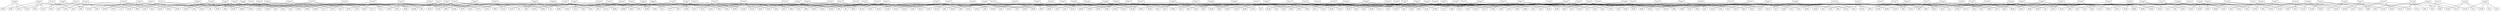 graph {
T3371 [shape=box];
T3371 -- E2e3;
T3371 -- E72;
T3371 -- E139;
T3371 -- E191;
T2663 [shape=box];
T2663 -- E9a;
T2663 -- E2;
T2663 -- E44;
T2663 -- Eee;
T1063 [shape=box];
T1063 -- E38f;
T1063 -- E10e;
T1063 -- E79;
T1063 -- E67;
T2731 [shape=box];
T2731 -- E1eb;
T2731 -- E9;
T2731 -- Efa;
T2731 -- E27b;
T2711 [shape=box];
T2711 -- E24d;
T2711 -- E1e7;
T2711 -- E213;
T2711 -- Edf;
T1087 [shape=box];
T1087 -- E5f;
T1087 -- E23;
T1087 -- E165;
T1087 -- Efd;
T2767 [shape=box];
T2767 -- E147;
T2767 -- Ece;
T2767 -- E193;
T2767 -- E146;
T1951 [shape=box];
T1951 -- E223;
T1951 -- E37f;
T1951 -- E265;
T1951 -- E27d;
T2347 [shape=box];
T2347 -- E1d9;
T2347 -- E203;
T2347 -- E295;
T2347 -- E19b;
T2243 [shape=box];
T2243 -- E8a;
T2243 -- E12a;
T2243 -- E176;
T2243 -- E7c;
T3019 [shape=box];
T3019 -- E18b;
T3019 -- E1b3;
T3019 -- E37;
T3019 -- E10d;
T2851 [shape=box];
T2851 -- E59;
T2851 -- E1f;
T2851 -- Ee9;
T2851 -- E47;
T2267 [shape=box];
T2267 -- Edf;
T2267 -- Ef2;
T2267 -- E5d;
T2267 -- Ea;
T2351 [shape=box];
T2351 -- E85;
T2351 -- E3a;
T2351 -- E13f;
T2351 -- Eea;
T1373 [shape=box];
T1373 -- Ee6;
T1373 -- E199;
T1373 -- E93;
T1373 -- Ef6;
T2917 [shape=box];
T2917 -- E157;
T2917 -- Eb2;
T2917 -- E123;
T2917 -- E3e;
T2423 [shape=box];
T2423 -- E203;
T2423 -- E5c;
T2423 -- E14b;
T2423 -- E171;
T3331 [shape=box];
T3331 -- E1b;
T3331 -- E10a;
T3331 -- E6e;
T3331 -- E8b;
T1297 [shape=box];
T1297 -- E36;
T1297 -- Eba;
T1297 -- Ee;
T1297 -- Ea;
T3923 [shape=box];
T3923 -- E76;
T3923 -- E101;
T3923 -- E126;
T3923 -- E9;
T1571 [shape=box];
T1571 -- Ecd;
T1571 -- E96;
T1571 -- Ebc;
T1571 -- E105;
T3461 [shape=box];
T3461 -- E109;
T3461 -- E156;
T3461 -- E8c;
T3461 -- E183;
T1291 [shape=box];
T1291 -- E115;
T1291 -- E7a;
T1291 -- E123;
T1291 -- E10e;
T2179 [shape=box];
T2179 -- E5d;
T2179 -- E32;
T2179 -- Ecb;
T2179 -- Eae;
T2153 [shape=box];
T2153 -- E211;
T2153 -- E33b;
T2153 -- E2df;
T2153 -- E35b;
T2621 [shape=box];
T2621 -- E327;
T2621 -- Edb;
T2621 -- E135;
T2621 -- E3df;
T3347 [shape=box];
T3347 -- E293;
T3347 -- E5;
T3347 -- E2eb;
T3347 -- E12f;
T3001 [shape=box];
T3001 -- E71;
T3001 -- E297;
T3001 -- E33f;
T3001 -- E185;
T2707 [shape=box];
T2707 -- E1c9;
T2707 -- E51;
T2707 -- Ebd;
T2707 -- E19f;
T3041 [shape=box];
T3041 -- E161;
T3041 -- E265;
T3041 -- E245;
T3041 -- E1f5;
T1709 [shape=box];
T1709 -- E1a1;
T1709 -- E1ed;
T1709 -- Ebc;
T1709 -- E34f;
T2837 [shape=box];
T2837 -- E116;
T2837 -- E43;
T2837 -- E56;
T2837 -- E1a9;
T1741 [shape=box];
T1741 -- Ede;
T1741 -- E121;
T1741 -- E91;
T1741 -- E4a;
T2383 [shape=box];
T2383 -- E18;
T2383 -- E12b;
T2383 -- E4f;
T2383 -- E6e;
T1823 [shape=box];
T1823 -- E33f;
T1823 -- E211;
T1823 -- E24f;
T1823 -- E207;
T2003 [shape=box];
T2003 -- E337;
T2003 -- E86;
T2003 -- E183;
T2003 -- E83;
T1367 [shape=box];
T1367 -- E74;
T1367 -- E9e;
T1367 -- Efa;
T1367 -- E1ae;
T3733 [shape=box];
T3733 -- Eb9;
T3733 -- E1e1;
T3733 -- E4;
T3733 -- E2e7;
T3607 [shape=box];
T3607 -- Ecf;
T3607 -- E71;
T3607 -- E35;
T3607 -- Ee7;
T1559 [shape=box];
T1559 -- E12f;
T1559 -- E2fb;
T1559 -- E35b;
T1559 -- E4d;
T2617 [shape=box];
T2617 -- E12;
T2617 -- E79;
T2617 -- E1c;
T2617 -- E185;
T1249 [shape=box];
T1249 -- Edc;
T1249 -- E20d;
T1249 -- Eb3;
T1249 -- E1b3;
T1019 [shape=box];
T1019 -- E1db;
T1019 -- E12d;
T1019 -- E137;
T1019 -- E11;
T1451 [shape=box];
T1451 -- E295;
T1451 -- Ec6;
T1451 -- Ef;
T1451 -- E127;
T1433 [shape=box];
T1433 -- E273;
T1433 -- E27;
T1433 -- E2db;
T1433 -- Eb5;
T3803 [shape=box];
T3803 -- E32;
T3803 -- Ee9;
T3803 -- E7d;
T3803 -- E3e;
T3181 [shape=box];
T3181 -- E117;
T3181 -- E1ae;
T3181 -- E1c3;
T3181 -- E8a;
T1831 [shape=box];
T1831 -- E24b;
T1831 -- E1bb;
T1831 -- E3df;
T1831 -- E147;
T2843 [shape=box];
T2843 -- E1c5;
T2843 -- E137;
T2843 -- Ecd;
T2843 -- E4f;
T3691 [shape=box];
T3691 -- E7c;
T3691 -- E9b;
T3691 -- E9e;
T3691 -- E1c9;
T1327 [shape=box];
T1327 -- E111;
T1327 -- E126;
T1327 -- E12e;
T1327 -- E15b;
T1669 [shape=box];
T1669 -- E20b;
T1669 -- E149;
T1669 -- E22b;
T1669 -- E8b;
T2819 [shape=box];
T2819 -- E4c;
T2819 -- E29f;
T2819 -- E1d7;
T2819 -- E109;
T1873 [shape=box];
T1873 -- E2f;
T1873 -- E2b;
T1873 -- E133;
T1873 -- E103;
T2441 [shape=box];
T2441 -- E15e;
T2441 -- E21f;
T2441 -- E7d;
T2441 -- E17;
T1867 [shape=box];
T1867 -- E199;
T1867 -- E297;
T1867 -- E38f;
T1867 -- Ee3;
T1993 [shape=box];
T1993 -- E13f;
T1993 -- E56;
T1993 -- E92;
T1993 -- E121;
T2087 [shape=box];
T2087 -- E28f;
T2087 -- E2d3;
T2087 -- E24b;
T2087 -- E28d;
T1973 [shape=box];
T1973 -- E2eb;
T1973 -- E20b;
T1973 -- E23b;
T1973 -- E31b;
T2579 [shape=box];
T2579 -- Ee1;
T2579 -- Ebd;
T2579 -- E215;
T2579 -- E12a;
T1583 [shape=box];
T1583 -- E1c5;
T1583 -- E10d;
T1583 -- E7;
T1583 -- E1ed;
T2971 [shape=box];
T2971 -- E5c;
T2971 -- E107;
T2971 -- Eee;
T2971 -- E1a9;
T3719 [shape=box];
T3719 -- E99;
T3719 -- E8c;
T3719 -- E1f5;
T3719 -- Eca;
T1151 [shape=box];
T1151 -- E62;
T1151 -- E36f;
T1151 -- E149;
T1151 -- E1e9;
T3373 [shape=box];
T3373 -- E38;
T3373 -- E263;
T3373 -- E1ef;
T3373 -- E15f;
T3571 [shape=box];
T3571 -- E157;
T3571 -- E52;
T3571 -- Eae;
T3571 -- Ea7;
T2137 [shape=box];
T2137 -- Ee2;
T2137 -- Ea2;
T2137 -- E7a;
T2137 -- E24;
T2377 [shape=box];
T2377 -- E18;
T2377 -- E235;
T2377 -- E41;
T2377 -- E12d;
T3407 [shape=box];
T3407 -- E24f;
T3407 -- E8;
T3407 -- E35;
T3407 -- E73;
T1733 [shape=box];
T1733 -- E2f7;
T1733 -- E22b;
T1733 -- E2f3;
T1733 -- E31f;
T3989 [shape=box];
T3989 -- E1bf;
T3989 -- Ecf;
T3989 -- E46;
T3989 -- E28d;
T1051 [shape=box];
T1051 -- E1ef;
T1051 -- E11e;
T1051 -- E94;
T1051 -- Eed;
T3643 [shape=box];
T3643 -- E105;
T3643 -- Ec5;
T3643 -- E31;
T3643 -- E1db;
T3677 [shape=box];
T3677 -- E58;
T3677 -- E24;
T3677 -- E12e;
T3677 -- E19e;
T2063 [shape=box];
T2063 -- E2ef;
T2063 -- E99;
T2063 -- E103;
T2063 -- E37f;
T3821 [shape=box];
T3821 -- E44;
T3821 -- E2e3;
T3821 -- E131;
T3821 -- E1d5;
T2477 [shape=box];
T2477 -- E1f9;
T2477 -- E1f;
T2477 -- E21f;
T2477 -- Eaa;
T2647 [shape=box];
T2647 -- E347;
T2647 -- Ef1;
T2647 -- E177;
T2647 -- E26f;
T2749 [shape=box];
T2749 -- E47;
T2749 -- Ea6;
T2749 -- E13a;
T2749 -- E15b;
T2531 [shape=box];
T2531 -- Eb1;
T2531 -- E6c;
T2531 -- Eed;
T2531 -- Eb6;
T3833 [shape=box];
T3833 -- E159;
T3833 -- E46;
T3833 -- E8;
T3833 -- Ea5;
T2777 [shape=box];
T2777 -- E2b;
T2777 -- E4c;
T2777 -- Eca;
T2777 -- E57;
T2417 [shape=box];
T2417 -- E14f;
T2417 -- E2d3;
T2417 -- E327;
T2417 -- E1b7;
T1531 [shape=box];
T1531 -- E347;
T1531 -- Eea;
T1531 -- E1c1;
T1531 -- E83;
T2969 [shape=box];
T2969 -- E2dd;
T2969 -- Ec2;
T2969 -- E69;
T2969 -- E2f;
T1567 [shape=box];
T1567 -- E63;
T1567 -- Eb9;
T1567 -- E2af;
T1567 -- E11e;
T3779 [shape=box];
T3779 -- Efd;
T3779 -- E377;
T3779 -- E153;
T3779 -- E259;
T3467 [shape=box];
T3467 -- E2f3;
T3467 -- E53;
T3467 -- E31b;
T3467 -- E45;
T2381 [shape=box];
T2381 -- E25f;
T2381 -- E153;
T2381 -- E2e7;
T2381 -- E1d1;
T3433 [shape=box];
T3433 -- E29f;
T3433 -- E177;
T3433 -- E19;
T3433 -- E337;
T3559 [shape=box];
T3559 -- Eb3;
T3559 -- E293;
T3559 -- E33b;
T3559 -- Ef9;
T1321 [shape=box];
T1321 -- E22;
T1321 -- E52;
T1321 -- Ef2;
T1321 -- E146;
T1597 [shape=box];
T1597 -- Edb;
T1597 -- E151;
T1597 -- E1fd;
T1597 -- Ed3;
T2833 [shape=box];
T2833 -- E7;
T2833 -- E8e;
T2833 -- Edc;
T2833 -- E12b;
T3911 [shape=box];
T3911 -- E1d9;
T3911 -- E94;
T3911 -- E4;
T3911 -- E187;
T1663 [shape=box];
T1663 -- E28f;
T1663 -- E12;
T1663 -- E193;
T1663 -- Ee7;
T3469 [shape=box];
T3469 -- E165;
T3469 -- E9b;
T3469 -- E87;
T3469 -- E1eb;
T1427 [shape=box];
T1427 -- E2b7;
T1427 -- E51;
T1427 -- E35f;
T1427 -- Eb7;
T2311 [shape=box];
T2311 -- Ee5;
T2311 -- E2df;
T2311 -- E73;
T2311 -- E20d;
T1997 [shape=box];
T1997 -- E1e1;
T1997 -- E2bb;
T1997 -- E19b;
T1997 -- E377;
T1987 [shape=box];
T1987 -- E18f;
T1987 -- E255;
T1987 -- E26b;
T1987 -- E141;
T3527 [shape=box];
T3527 -- E161;
T3527 -- Ebe;
T3527 -- E169;
T3527 -- E156;
T3023 [shape=box];
T3023 -- E111;
T3023 -- Eb2;
T3023 -- E59;
T3023 -- Ea2;
T2539 [shape=box];
T2539 -- E141;
T2539 -- E1e7;
T2539 -- E2cb;
T2539 -- Eba;
T1033 [shape=box];
T1033 -- E86;
T1033 -- E91;
T1033 -- E85;
T1033 -- Ebe;
T1301 [shape=box];
T1301 -- E10a;
T1301 -- E8d;
T1301 -- E62;
T1301 -- E41;
T3169 [shape=box];
T3169 -- E67;
T3169 -- E166;
T3169 -- E93;
T3169 -- Ee2;
T1021 [shape=box];
T1021 -- E24d;
T1021 -- E15e;
T1021 -- E195;
T1021 -- Ecb;
T1303 [shape=box];
T1303 -- E155;
T1303 -- Ede;
T1303 -- Ec6;
T1303 -- E169;
T3631 [shape=box];
T3631 -- E166;
T3631 -- E1cb;
T3631 -- E1e3;
T3631 -- E19e;
T2957 [shape=box];
T2957 -- E1d;
T2957 -- E34f;
T2957 -- E18b;
T2957 -- E2ff;
T3229 [shape=box];
T3229 -- E2fb;
T3229 -- Ee3;
T3229 -- E1b1;
T3229 -- E207;
T3089 [shape=box];
T3089 -- E35f;
T3089 -- E23f;
T3089 -- E2d7;
T3089 -- E215;
T2791 [shape=box];
T2791 -- E1b5;
T2791 -- E273;
T2791 -- E15f;
T2791 -- E223;
T2273 [shape=box];
T2273 -- E4d;
T2273 -- E14d;
T2273 -- E33;
T2273 -- E11b;
T3919 [shape=box];
T3919 -- E2db;
T3919 -- Eb1;
T3919 -- E14d;
T3919 -- E263;
T3637 [shape=box];
T3637 -- E1b;
T3637 -- Ef9;
T3637 -- E23b;
T3637 -- E8e;
T2161 [shape=box];
T2161 -- E239;
T2161 -- Ed7;
T2161 -- E131;
T2161 -- E259;
T3449 [shape=box];
T3449 -- E16e;
T3449 -- E1b7;
T3449 -- E28;
T3449 -- E1bf;
T2287 [shape=box];
T2287 -- E209;
T2287 -- E23;
T2287 -- E1d1;
T2287 -- E27b;
T2789 [shape=box];
T2789 -- Ed5;
T2789 -- E1d;
T2789 -- E11d;
T2789 -- E16d;
T2143 [shape=box];
T2143 -- E45;
T2143 -- E27d;
T2143 -- E29b;
T2143 -- Eb5;
T2089 [shape=box];
T2089 -- E187;
T2089 -- E6;
T2089 -- E38;
T2089 -- E127;
T3457 [shape=box];
T3457 -- E239;
T3457 -- E3c;
T3457 -- E5f;
T3457 -- E191;
T2609 [shape=box];
T2609 -- E2;
T2609 -- E2bb;
T2609 -- Ed7;
T2609 -- E171;
T1187 [shape=box];
T1187 -- E1fd;
T1187 -- E22;
T1187 -- E36;
T1187 -- E1bb;
T2341 [shape=box];
T2341 -- Eb7;
T2341 -- E72;
T2341 -- Ec7;
T2341 -- E5e;
T1171 [shape=box];
T1171 -- E1c3;
T1171 -- E1f3;
T1171 -- E28b;
T1171 -- E196;
T1949 [shape=box];
T1949 -- E1c;
T1949 -- Ea7;
T1949 -- Ece;
T1949 -- E115;
T1871 [shape=box];
T1871 -- E36f;
T1871 -- E69;
T1871 -- E31f;
T1871 -- E129;
T3907 [shape=box];
T3907 -- Ef;
T3907 -- E116;
T3907 -- E14b;
T3907 -- E4a;
T1723 [shape=box];
T1723 -- Ea5;
T1723 -- E15a;
T1723 -- E16e;
T1723 -- Ed5;
T1237 [shape=box];
T1237 -- E5;
T1237 -- E27;
T1237 -- E53;
T1237 -- E33;
T2897 [shape=box];
T2897 -- E245;
T2897 -- E6;
T2897 -- E1b5;
T2897 -- E155;
T2659 [shape=box];
T2659 -- E29b;
T2659 -- E2dd;
T2659 -- E2f7;
T2659 -- E2ef;
T1931 [shape=box];
T1931 -- E151;
T1931 -- E18f;
T1931 -- E313;
T1931 -- Ee;
T1423 [shape=box];
T1423 -- E81;
T1423 -- E2af;
T1423 -- E25f;
T1423 -- E1cb;
T1163 [shape=box];
T1163 -- E1e3;
T1163 -- E6c;
T1163 -- Ee6;
T1163 -- E63;
T1429 [shape=box];
T1429 -- Eaa;
T1429 -- E1f3;
T1429 -- E13a;
T1429 -- E1fb;
T1523 [shape=box];
T1523 -- E196;
T1523 -- E76;
T1523 -- Ea6;
T1523 -- E74;
T2029 [shape=box];
T2029 -- E11d;
T2029 -- Ee5;
T2029 -- E159;
T2029 -- E37;
T1213 [shape=box];
T1213 -- Eb6;
T1213 -- E1b1;
T1213 -- Ef6;
T1213 -- E11b;
T1697 [shape=box];
T1697 -- E101;
T1697 -- E81;
T1697 -- E58;
T1697 -- E209;
T3389 [shape=box];
T3389 -- E87;
T3389 -- E5e;
T3389 -- E19f;
T3389 -- E3c;
}

